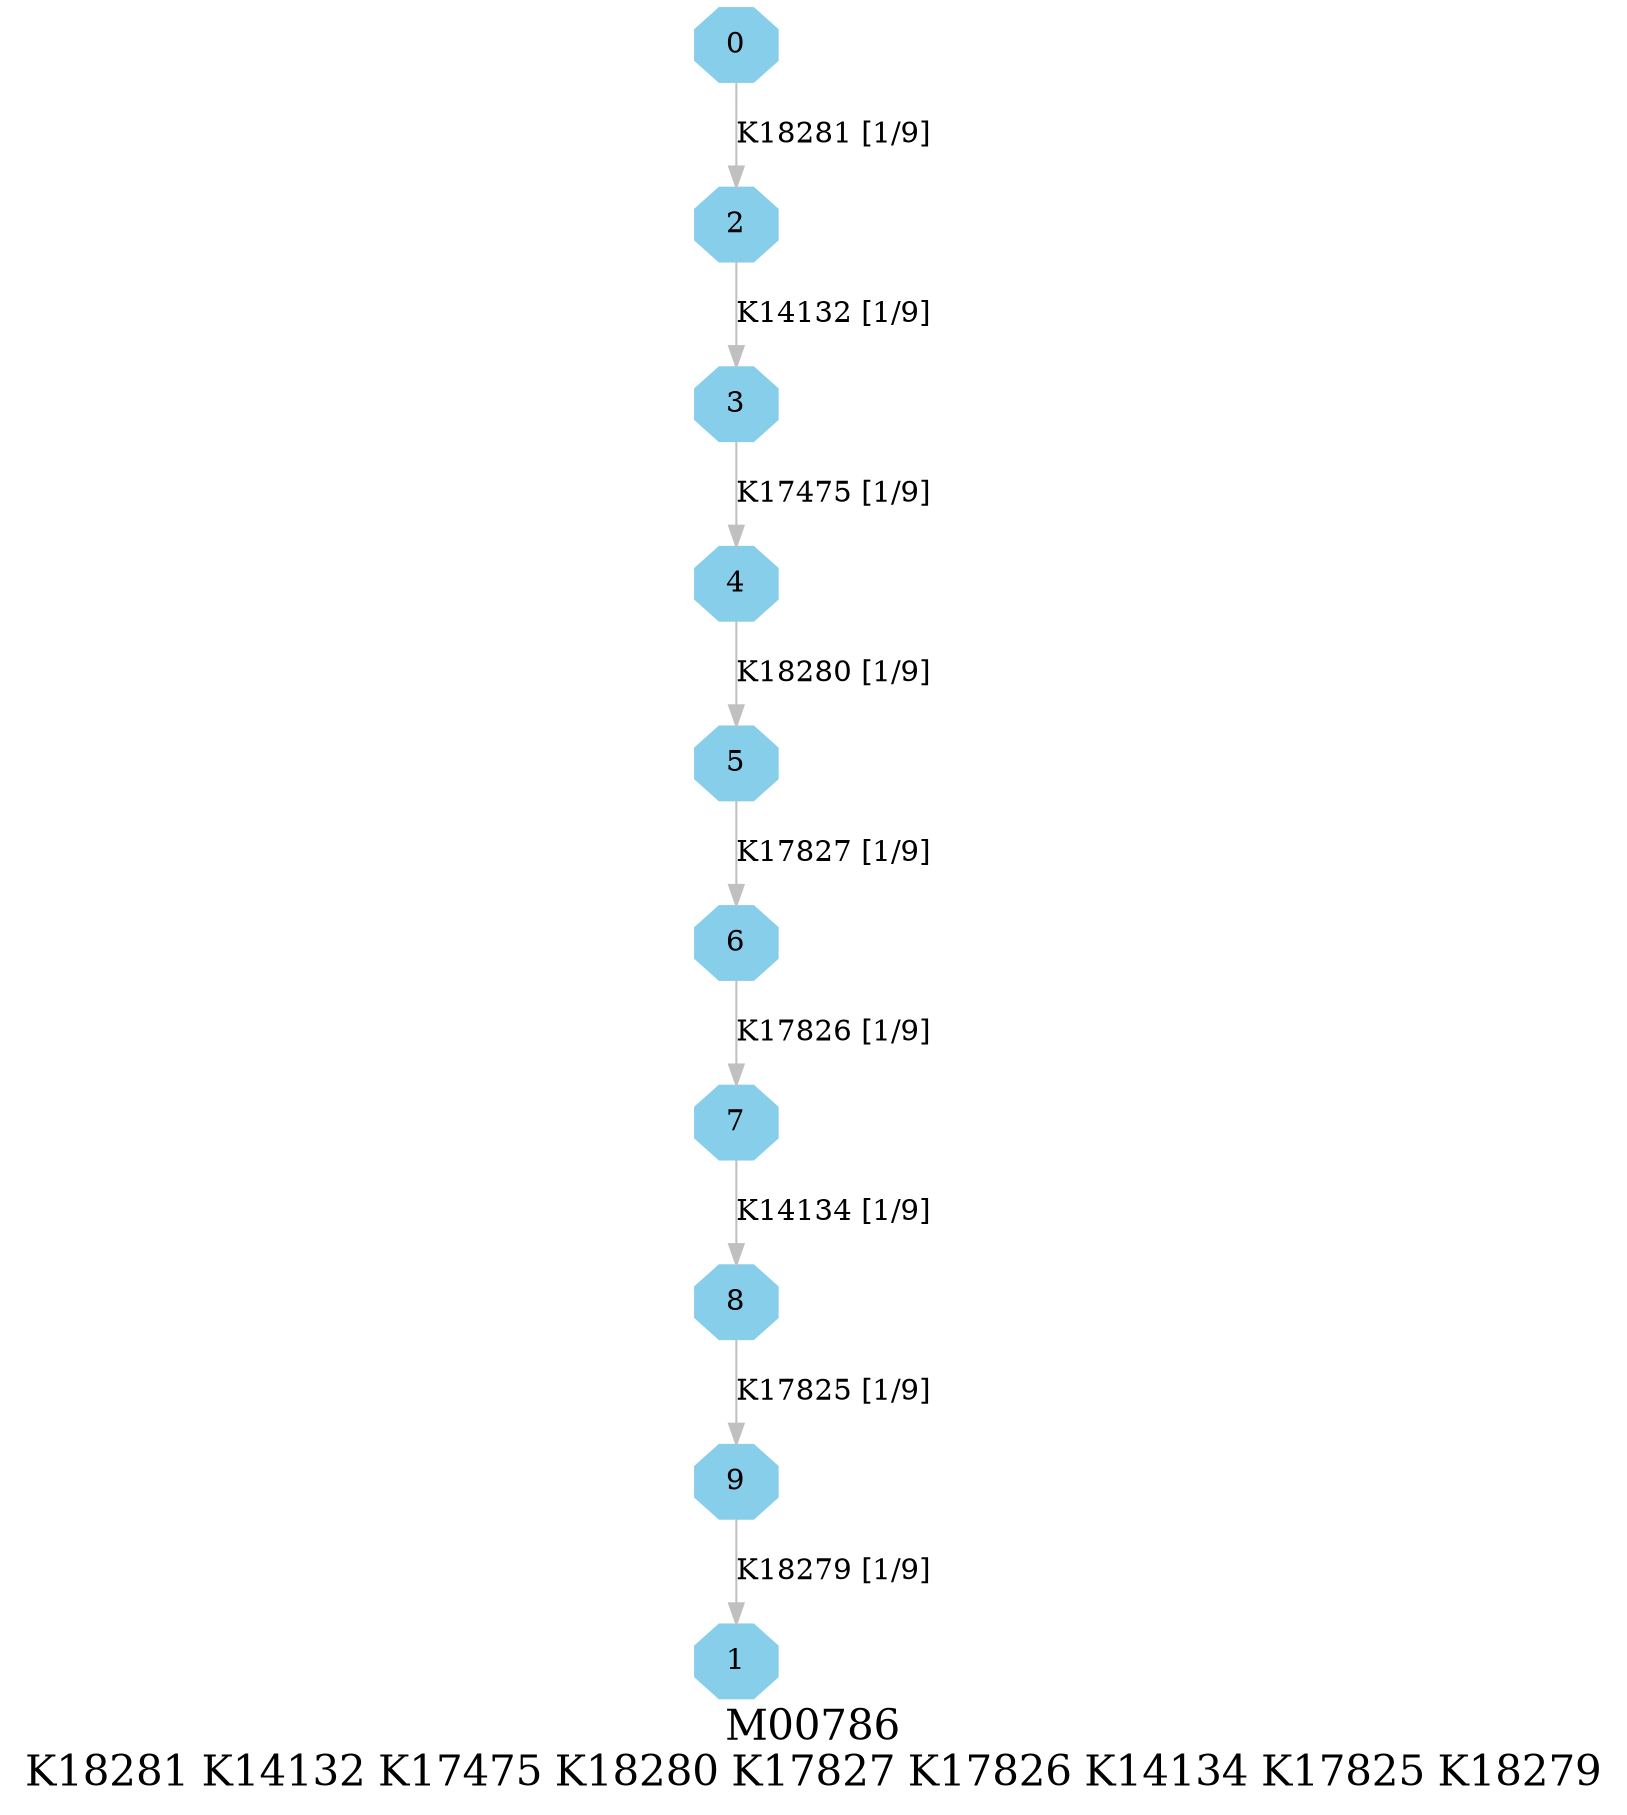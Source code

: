 digraph G {
graph [label="M00786
K18281 K14132 K17475 K18280 K17827 K17826 K14134 K17825 K18279",fontsize=20];
node [shape=box,style=filled];
edge [len=3,color=grey];
{node [width=.3,height=.3,shape=octagon,style=filled,color=skyblue] 0 1 2 3 4 5 6 7 8 9 }
0 -> 2 [label="K18281 [1/9]"];
2 -> 3 [label="K14132 [1/9]"];
3 -> 4 [label="K17475 [1/9]"];
4 -> 5 [label="K18280 [1/9]"];
5 -> 6 [label="K17827 [1/9]"];
6 -> 7 [label="K17826 [1/9]"];
7 -> 8 [label="K14134 [1/9]"];
8 -> 9 [label="K17825 [1/9]"];
9 -> 1 [label="K18279 [1/9]"];
}